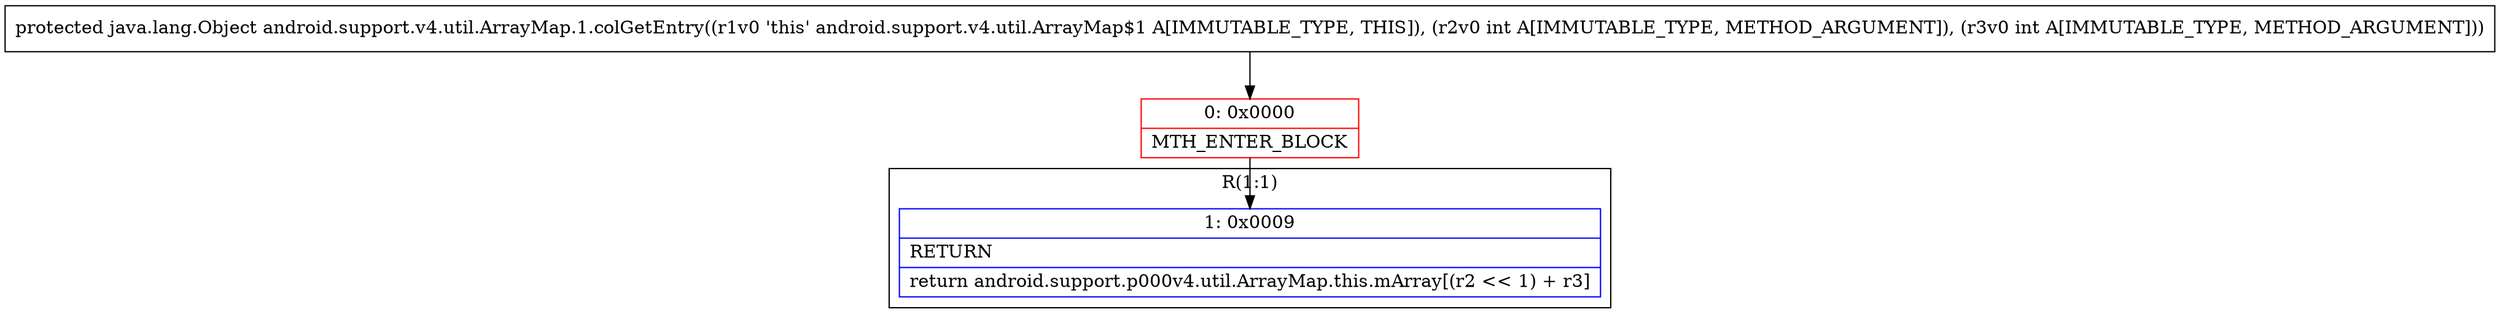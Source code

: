digraph "CFG forandroid.support.v4.util.ArrayMap.1.colGetEntry(II)Ljava\/lang\/Object;" {
subgraph cluster_Region_22477825 {
label = "R(1:1)";
node [shape=record,color=blue];
Node_1 [shape=record,label="{1\:\ 0x0009|RETURN\l|return android.support.p000v4.util.ArrayMap.this.mArray[(r2 \<\< 1) + r3]\l}"];
}
Node_0 [shape=record,color=red,label="{0\:\ 0x0000|MTH_ENTER_BLOCK\l}"];
MethodNode[shape=record,label="{protected java.lang.Object android.support.v4.util.ArrayMap.1.colGetEntry((r1v0 'this' android.support.v4.util.ArrayMap$1 A[IMMUTABLE_TYPE, THIS]), (r2v0 int A[IMMUTABLE_TYPE, METHOD_ARGUMENT]), (r3v0 int A[IMMUTABLE_TYPE, METHOD_ARGUMENT])) }"];
MethodNode -> Node_0;
Node_0 -> Node_1;
}

